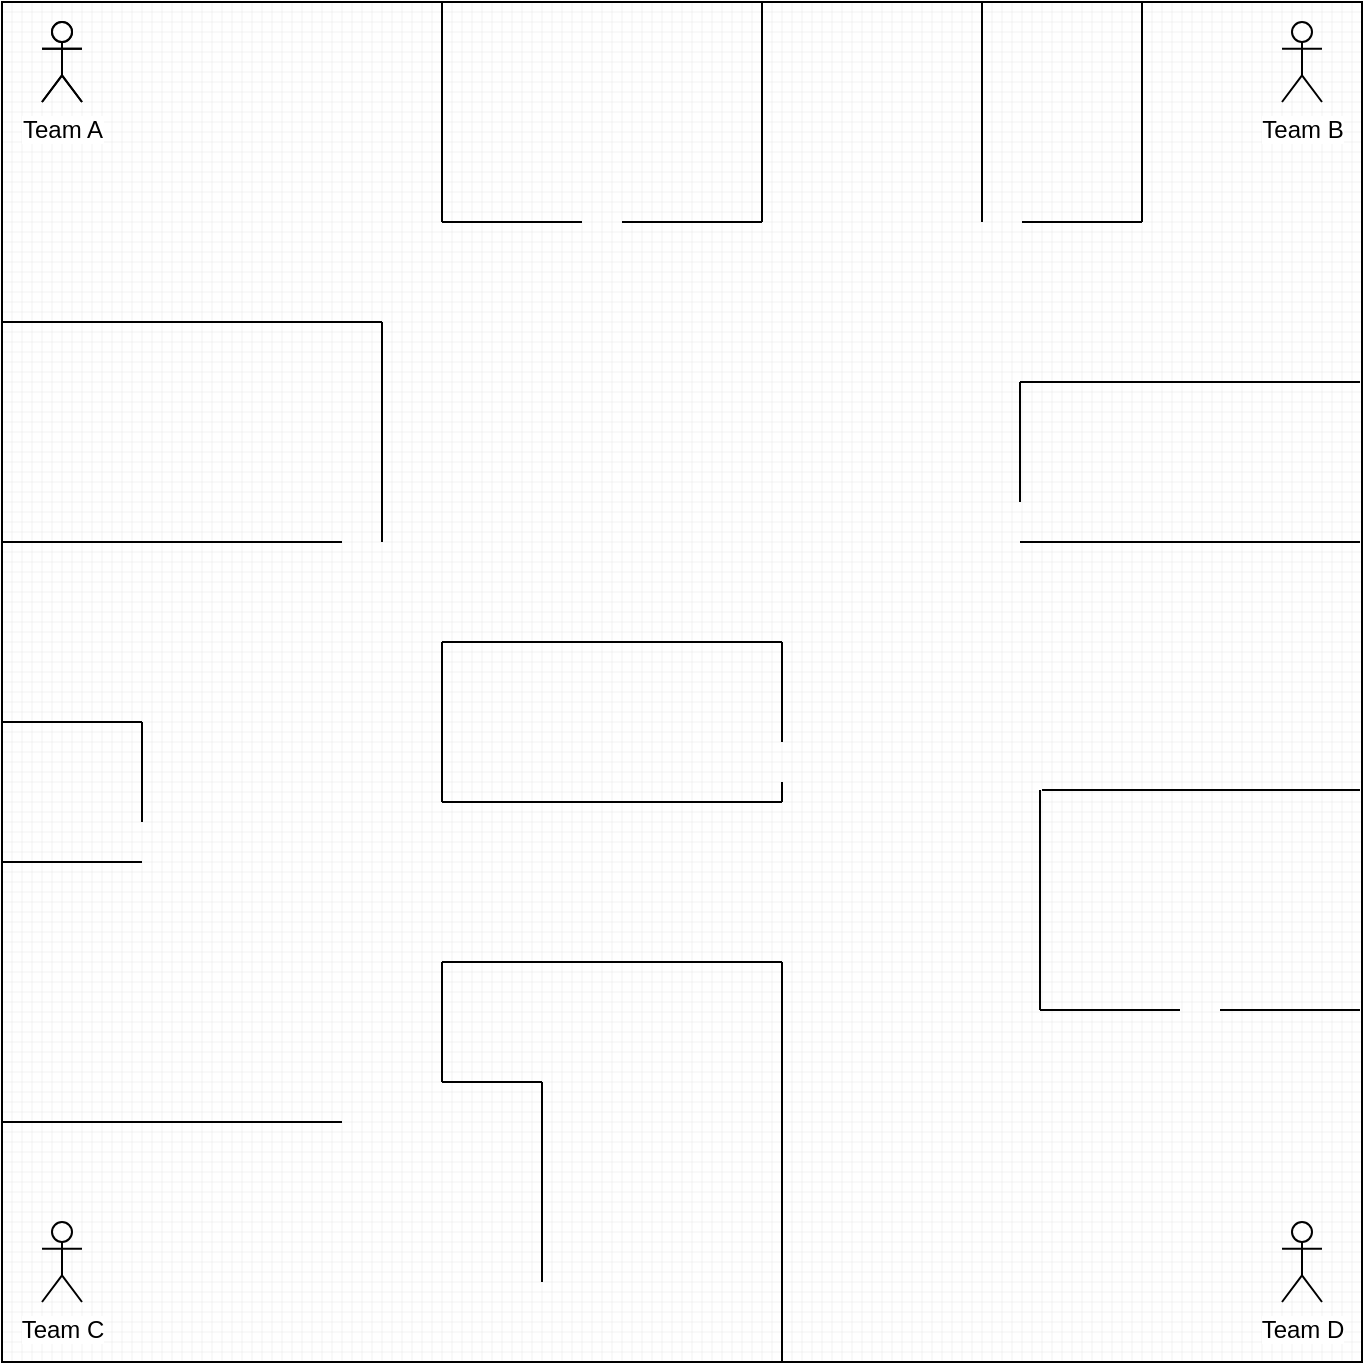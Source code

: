 <mxfile version="12.9.14" type="device" pages="3"><diagram id="Z7MxIpXolthr15LoIB0q" name="area"><mxGraphModel dx="1303" dy="647" grid="1" gridSize="10" guides="1" tooltips="1" connect="1" arrows="1" fold="1" page="1" pageScale="1" pageWidth="827" pageHeight="1169" math="0" shadow="0"><root><mxCell id="0"/><mxCell id="1" parent="0"/><mxCell id="dwUHfpy_0xwRy1scH7q_-1" value="" style="whiteSpace=wrap;html=1;aspect=fixed;" parent="1" vertex="1"><mxGeometry x="80" y="80" width="680" height="680" as="geometry"/></mxCell><mxCell id="dwUHfpy_0xwRy1scH7q_-62" value="" style="verticalLabelPosition=bottom;verticalAlign=top;html=1;shape=mxgraph.basic.patternFillRect;fillStyle=grid;step=5;fillStrokeWidth=0.2;fillStrokeColor=#dddddd;" parent="1" vertex="1"><mxGeometry x="80" y="80" width="680" height="680" as="geometry"/></mxCell><mxCell id="dwUHfpy_0xwRy1scH7q_-4" value="" style="endArrow=none;html=1;" parent="1" edge="1"><mxGeometry width="50" height="50" relative="1" as="geometry"><mxPoint x="80" y="240" as="sourcePoint"/><mxPoint x="270" y="240" as="targetPoint"/></mxGeometry></mxCell><mxCell id="dwUHfpy_0xwRy1scH7q_-8" value="" style="endArrow=none;html=1;" parent="1" edge="1"><mxGeometry width="50" height="50" relative="1" as="geometry"><mxPoint x="270" y="240" as="sourcePoint"/><mxPoint x="270" y="350" as="targetPoint"/></mxGeometry></mxCell><mxCell id="dwUHfpy_0xwRy1scH7q_-14" value="" style="endArrow=none;html=1;" parent="1" edge="1"><mxGeometry width="50" height="50" relative="1" as="geometry"><mxPoint x="80" y="350" as="sourcePoint"/><mxPoint x="250" y="350" as="targetPoint"/></mxGeometry></mxCell><mxCell id="dwUHfpy_0xwRy1scH7q_-15" value="Team A" style="shape=umlActor;verticalLabelPosition=bottom;labelBackgroundColor=#ffffff;verticalAlign=top;html=1;outlineConnect=0;" parent="1" vertex="1"><mxGeometry x="100" y="90" width="20" height="40" as="geometry"/></mxCell><mxCell id="dwUHfpy_0xwRy1scH7q_-18" value="Team A" style="shape=umlActor;verticalLabelPosition=bottom;labelBackgroundColor=#ffffff;verticalAlign=top;html=1;outlineConnect=0;" parent="1" vertex="1"><mxGeometry x="100" y="90" width="20" height="40" as="geometry"/></mxCell><mxCell id="dwUHfpy_0xwRy1scH7q_-19" value="Team B" style="shape=umlActor;verticalLabelPosition=bottom;labelBackgroundColor=#ffffff;verticalAlign=top;html=1;outlineConnect=0;" parent="1" vertex="1"><mxGeometry x="720" y="90" width="20" height="40" as="geometry"/></mxCell><mxCell id="dwUHfpy_0xwRy1scH7q_-20" value="Team C" style="shape=umlActor;verticalLabelPosition=bottom;labelBackgroundColor=#ffffff;verticalAlign=top;html=1;outlineConnect=0;" parent="1" vertex="1"><mxGeometry x="100" y="690" width="20" height="40" as="geometry"/></mxCell><mxCell id="dwUHfpy_0xwRy1scH7q_-21" value="Team D" style="shape=umlActor;verticalLabelPosition=bottom;labelBackgroundColor=#ffffff;verticalAlign=top;html=1;outlineConnect=0;" parent="1" vertex="1"><mxGeometry x="720" y="690" width="20" height="40" as="geometry"/></mxCell><mxCell id="dwUHfpy_0xwRy1scH7q_-23" value="" style="endArrow=none;html=1;" parent="1" edge="1"><mxGeometry width="50" height="50" relative="1" as="geometry"><mxPoint x="300" y="400" as="sourcePoint"/><mxPoint x="470" y="400" as="targetPoint"/></mxGeometry></mxCell><mxCell id="dwUHfpy_0xwRy1scH7q_-24" value="" style="endArrow=none;html=1;" parent="1" edge="1"><mxGeometry width="50" height="50" relative="1" as="geometry"><mxPoint x="300" y="480" as="sourcePoint"/><mxPoint x="470" y="480" as="targetPoint"/></mxGeometry></mxCell><mxCell id="dwUHfpy_0xwRy1scH7q_-26" value="" style="endArrow=none;html=1;" parent="1" edge="1"><mxGeometry width="50" height="50" relative="1" as="geometry"><mxPoint x="470" y="400" as="sourcePoint"/><mxPoint x="470" y="450" as="targetPoint"/></mxGeometry></mxCell><mxCell id="dwUHfpy_0xwRy1scH7q_-28" value="" style="endArrow=none;html=1;" parent="1" edge="1"><mxGeometry width="50" height="50" relative="1" as="geometry"><mxPoint x="470" y="470" as="sourcePoint"/><mxPoint x="470" y="480" as="targetPoint"/></mxGeometry></mxCell><mxCell id="dwUHfpy_0xwRy1scH7q_-30" value="" style="endArrow=none;html=1;" parent="1" edge="1"><mxGeometry width="50" height="50" relative="1" as="geometry"><mxPoint x="300" y="400" as="sourcePoint"/><mxPoint x="300" y="480" as="targetPoint"/></mxGeometry></mxCell><mxCell id="dwUHfpy_0xwRy1scH7q_-32" value="" style="endArrow=none;html=1;" parent="1" edge="1"><mxGeometry width="50" height="50" relative="1" as="geometry"><mxPoint x="80" y="640" as="sourcePoint"/><mxPoint x="250" y="640" as="targetPoint"/></mxGeometry></mxCell><mxCell id="dwUHfpy_0xwRy1scH7q_-34" value="" style="endArrow=none;html=1;" parent="1" edge="1"><mxGeometry width="50" height="50" relative="1" as="geometry"><mxPoint x="300" y="80" as="sourcePoint"/><mxPoint x="300" y="190" as="targetPoint"/></mxGeometry></mxCell><mxCell id="dwUHfpy_0xwRy1scH7q_-36" value="" style="endArrow=none;html=1;" parent="1" edge="1"><mxGeometry width="50" height="50" relative="1" as="geometry"><mxPoint x="460" y="80" as="sourcePoint"/><mxPoint x="460" y="190" as="targetPoint"/></mxGeometry></mxCell><mxCell id="dwUHfpy_0xwRy1scH7q_-38" value="" style="endArrow=none;html=1;" parent="1" edge="1"><mxGeometry width="50" height="50" relative="1" as="geometry"><mxPoint x="300" y="190" as="sourcePoint"/><mxPoint x="370" y="190" as="targetPoint"/></mxGeometry></mxCell><mxCell id="dwUHfpy_0xwRy1scH7q_-40" value="" style="endArrow=none;html=1;" parent="1" edge="1"><mxGeometry width="50" height="50" relative="1" as="geometry"><mxPoint x="390" y="190" as="sourcePoint"/><mxPoint x="460" y="190" as="targetPoint"/></mxGeometry></mxCell><mxCell id="dwUHfpy_0xwRy1scH7q_-42" value="" style="endArrow=none;html=1;" parent="1" edge="1"><mxGeometry width="50" height="50" relative="1" as="geometry"><mxPoint x="650" y="80" as="sourcePoint"/><mxPoint x="650" y="190" as="targetPoint"/></mxGeometry></mxCell><mxCell id="dwUHfpy_0xwRy1scH7q_-43" value="" style="endArrow=none;html=1;" parent="1" edge="1"><mxGeometry width="50" height="50" relative="1" as="geometry"><mxPoint x="570" y="80" as="sourcePoint"/><mxPoint x="570" y="190" as="targetPoint"/></mxGeometry></mxCell><mxCell id="dwUHfpy_0xwRy1scH7q_-44" value="" style="endArrow=none;html=1;" parent="1" edge="1"><mxGeometry width="50" height="50" relative="1" as="geometry"><mxPoint x="590" y="190" as="sourcePoint"/><mxPoint x="650" y="190" as="targetPoint"/></mxGeometry></mxCell><mxCell id="dwUHfpy_0xwRy1scH7q_-45" value="" style="endArrow=none;html=1;" parent="1" edge="1"><mxGeometry width="50" height="50" relative="1" as="geometry"><mxPoint x="589" y="270" as="sourcePoint"/><mxPoint x="759" y="270" as="targetPoint"/></mxGeometry></mxCell><mxCell id="dwUHfpy_0xwRy1scH7q_-46" value="" style="endArrow=none;html=1;" parent="1" edge="1"><mxGeometry width="50" height="50" relative="1" as="geometry"><mxPoint x="589" y="350" as="sourcePoint"/><mxPoint x="759" y="350" as="targetPoint"/></mxGeometry></mxCell><mxCell id="dwUHfpy_0xwRy1scH7q_-48" value="" style="endArrow=none;html=1;" parent="1" edge="1"><mxGeometry width="50" height="50" relative="1" as="geometry"><mxPoint x="589" y="270" as="sourcePoint"/><mxPoint x="589" y="330" as="targetPoint"/></mxGeometry></mxCell><mxCell id="dwUHfpy_0xwRy1scH7q_-49" value="" style="endArrow=none;html=1;" parent="1" edge="1"><mxGeometry width="50" height="50" relative="1" as="geometry"><mxPoint x="599" y="474" as="sourcePoint"/><mxPoint x="599" y="584" as="targetPoint"/></mxGeometry></mxCell><mxCell id="dwUHfpy_0xwRy1scH7q_-50" value="" style="endArrow=none;html=1;" parent="1" edge="1"><mxGeometry width="50" height="50" relative="1" as="geometry"><mxPoint x="759" y="474" as="sourcePoint"/><mxPoint x="600" y="474" as="targetPoint"/></mxGeometry></mxCell><mxCell id="dwUHfpy_0xwRy1scH7q_-51" value="" style="endArrow=none;html=1;" parent="1" edge="1"><mxGeometry width="50" height="50" relative="1" as="geometry"><mxPoint x="599" y="584" as="sourcePoint"/><mxPoint x="669" y="584" as="targetPoint"/></mxGeometry></mxCell><mxCell id="dwUHfpy_0xwRy1scH7q_-52" value="" style="endArrow=none;html=1;" parent="1" edge="1"><mxGeometry width="50" height="50" relative="1" as="geometry"><mxPoint x="689" y="584" as="sourcePoint"/><mxPoint x="759" y="584" as="targetPoint"/></mxGeometry></mxCell><mxCell id="dwUHfpy_0xwRy1scH7q_-53" value="" style="endArrow=none;html=1;" parent="1" edge="1"><mxGeometry width="50" height="50" relative="1" as="geometry"><mxPoint x="300" y="560" as="sourcePoint"/><mxPoint x="470" y="560" as="targetPoint"/></mxGeometry></mxCell><mxCell id="dwUHfpy_0xwRy1scH7q_-55" value="" style="endArrow=none;html=1;" parent="1" edge="1"><mxGeometry width="50" height="50" relative="1" as="geometry"><mxPoint x="300" y="560" as="sourcePoint"/><mxPoint x="300" y="620" as="targetPoint"/></mxGeometry></mxCell><mxCell id="dwUHfpy_0xwRy1scH7q_-56" value="" style="endArrow=none;html=1;" parent="1" edge="1"><mxGeometry width="50" height="50" relative="1" as="geometry"><mxPoint x="470" y="760" as="sourcePoint"/><mxPoint x="470" y="560" as="targetPoint"/></mxGeometry></mxCell><mxCell id="dwUHfpy_0xwRy1scH7q_-57" value="" style="endArrow=none;html=1;" parent="1" edge="1"><mxGeometry width="50" height="50" relative="1" as="geometry"><mxPoint x="300" y="620" as="sourcePoint"/><mxPoint x="350" y="620" as="targetPoint"/></mxGeometry></mxCell><mxCell id="dwUHfpy_0xwRy1scH7q_-58" value="" style="endArrow=none;html=1;" parent="1" edge="1"><mxGeometry width="50" height="50" relative="1" as="geometry"><mxPoint x="350" y="720" as="sourcePoint"/><mxPoint x="350" y="620" as="targetPoint"/></mxGeometry></mxCell><mxCell id="dwUHfpy_0xwRy1scH7q_-59" value="" style="endArrow=none;html=1;" parent="1" edge="1"><mxGeometry width="50" height="50" relative="1" as="geometry"><mxPoint x="80" y="510" as="sourcePoint"/><mxPoint x="150" y="510" as="targetPoint"/></mxGeometry></mxCell><mxCell id="dwUHfpy_0xwRy1scH7q_-60" value="" style="endArrow=none;html=1;" parent="1" edge="1"><mxGeometry width="50" height="50" relative="1" as="geometry"><mxPoint x="80" y="440" as="sourcePoint"/><mxPoint x="150" y="440" as="targetPoint"/></mxGeometry></mxCell><mxCell id="dwUHfpy_0xwRy1scH7q_-61" value="" style="endArrow=none;html=1;" parent="1" edge="1"><mxGeometry width="50" height="50" relative="1" as="geometry"><mxPoint x="150" y="440" as="sourcePoint"/><mxPoint x="150" y="490" as="targetPoint"/></mxGeometry></mxCell></root></mxGraphModel></diagram><diagram id="GC6mG3pYOhBVLSNa0QiI" name="component"><mxGraphModel dx="782" dy="388" grid="1" gridSize="10" guides="1" tooltips="1" connect="1" arrows="1" fold="1" page="1" pageScale="1" pageWidth="827" pageHeight="1169" math="0" shadow="0"><root><mxCell id="vuNXfHiwE-Ml-tLn5Dc2-0"/><mxCell id="vuNXfHiwE-Ml-tLn5Dc2-1" parent="vuNXfHiwE-Ml-tLn5Dc2-0"/><mxCell id="uJUspUfNiObIh96fcooF-1" value="«agent»&lt;br&gt;&lt;b&gt;player&lt;/b&gt;" style="html=1;dropTarget=0;" vertex="1" parent="vuNXfHiwE-Ml-tLn5Dc2-1"><mxGeometry x="280" y="130" width="180" height="90" as="geometry"/></mxCell><mxCell id="uJUspUfNiObIh96fcooF-2" value="" style="shape=component;jettyWidth=8;jettyHeight=4;" vertex="1" parent="uJUspUfNiObIh96fcooF-1"><mxGeometry x="1" width="20" height="20" relative="1" as="geometry"><mxPoint x="-27" y="7" as="offset"/></mxGeometry></mxCell><mxCell id="uJUspUfNiObIh96fcooF-3" value="" style="rounded=0;orthogonalLoop=1;jettySize=auto;html=1;endArrow=halfCircle;endFill=0;entryX=0.5;entryY=0.5;entryDx=0;entryDy=0;endSize=6;strokeWidth=1;" edge="1" parent="vuNXfHiwE-Ml-tLn5Dc2-1"><mxGeometry relative="1" as="geometry"><mxPoint x="280" y="160" as="sourcePoint"/><mxPoint x="260" y="160" as="targetPoint"/></mxGeometry></mxCell><mxCell id="uJUspUfNiObIh96fcooF-4" value="EnvInteraction" style="text;html=1;strokeColor=none;fillColor=none;align=center;verticalAlign=middle;whiteSpace=wrap;rounded=0;" vertex="1" parent="vuNXfHiwE-Ml-tLn5Dc2-1"><mxGeometry x="180" y="130" width="100" height="20" as="geometry"/></mxCell><mxCell id="uJUspUfNiObIh96fcooF-5" value="" style="whiteSpace=wrap;html=1;" vertex="1" parent="vuNXfHiwE-Ml-tLn5Dc2-1"><mxGeometry x="277" y="158" width="5" height="5" as="geometry"/></mxCell><mxCell id="uJUspUfNiObIh96fcooF-16" value="«framework»&lt;br&gt;&lt;b&gt;arena&lt;/b&gt;" style="html=1;dropTarget=0;" vertex="1" parent="vuNXfHiwE-Ml-tLn5Dc2-1"><mxGeometry x="280" y="250" width="180" height="90" as="geometry"/></mxCell><mxCell id="uJUspUfNiObIh96fcooF-17" value="" style="shape=component;jettyWidth=8;jettyHeight=4;" vertex="1" parent="uJUspUfNiObIh96fcooF-16"><mxGeometry x="1" width="20" height="20" relative="1" as="geometry"><mxPoint x="-27" y="7" as="offset"/></mxGeometry></mxCell><mxCell id="uJUspUfNiObIh96fcooF-24" value="" style="rounded=0;orthogonalLoop=1;jettySize=auto;html=1;endArrow=none;endFill=0;" edge="1" parent="vuNXfHiwE-Ml-tLn5Dc2-1"><mxGeometry relative="1" as="geometry"><mxPoint x="462" y="325" as="sourcePoint"/><mxPoint x="462" y="325" as="targetPoint"/></mxGeometry></mxCell><mxCell id="uJUspUfNiObIh96fcooF-26" value="" style="rounded=0;orthogonalLoop=1;jettySize=auto;html=1;endArrow=none;endFill=0;" edge="1" parent="vuNXfHiwE-Ml-tLn5Dc2-1" target="uJUspUfNiObIh96fcooF-27"><mxGeometry relative="1" as="geometry"><mxPoint x="462" y="285" as="sourcePoint"/></mxGeometry></mxCell><mxCell id="uJUspUfNiObIh96fcooF-27" value="" style="ellipse;whiteSpace=wrap;html=1;fontFamily=Helvetica;fontSize=12;fontColor=#000000;align=center;strokeColor=#000000;fillColor=#ffffff;points=[];aspect=fixed;resizable=0;" vertex="1" parent="vuNXfHiwE-Ml-tLn5Dc2-1"><mxGeometry x="475" y="280" width="10" height="10" as="geometry"/></mxCell><mxCell id="uJUspUfNiObIh96fcooF-28" value="" style="whiteSpace=wrap;html=1;" vertex="1" parent="vuNXfHiwE-Ml-tLn5Dc2-1"><mxGeometry x="457" y="282.5" width="5" height="5" as="geometry"/></mxCell><mxCell id="uJUspUfNiObIh96fcooF-29" value="EnvInteraction" style="text;html=1;strokeColor=none;fillColor=none;align=center;verticalAlign=middle;whiteSpace=wrap;rounded=0;" vertex="1" parent="vuNXfHiwE-Ml-tLn5Dc2-1"><mxGeometry x="462" y="260" width="98" height="20" as="geometry"/></mxCell></root></mxGraphModel></diagram><diagram id="F8zRM8F4uQhGKMmpdEEj" name="class"><mxGraphModel dx="652" dy="323" grid="1" gridSize="10" guides="1" tooltips="1" connect="1" arrows="1" fold="1" page="1" pageScale="1" pageWidth="827" pageHeight="1169" math="0" shadow="0"><root><mxCell id="1PHPx8_Cz_C0BF8RZ3vr-0"/><mxCell id="1PHPx8_Cz_C0BF8RZ3vr-1" parent="1PHPx8_Cz_C0BF8RZ3vr-0"/><mxCell id="1PHPx8_Cz_C0BF8RZ3vr-2" value="agent" style="swimlane;fontStyle=1;align=center;verticalAlign=top;childLayout=stackLayout;horizontal=1;startSize=26;horizontalStack=0;resizeParent=1;resizeParentMax=0;resizeLast=0;collapsible=1;marginBottom=0;" vertex="1" parent="1PHPx8_Cz_C0BF8RZ3vr-1"><mxGeometry x="310" y="40" width="300" height="228" as="geometry"/></mxCell><mxCell id="1PHPx8_Cz_C0BF8RZ3vr-3" value="+ stance: int&#10;+ energy: int&#10;+ active: bool&#10;+ was_tagged: bool&#10;+ tagged: bool&#10;+ enemy_list: Array&#10;" style="text;strokeColor=none;fillColor=none;align=left;verticalAlign=top;spacingLeft=4;spacingRight=4;overflow=hidden;rotatable=0;points=[[0,0.5],[1,0.5]];portConstraint=eastwest;" vertex="1" parent="1PHPx8_Cz_C0BF8RZ3vr-2"><mxGeometry y="26" width="300" height="94" as="geometry"/></mxCell><mxCell id="1PHPx8_Cz_C0BF8RZ3vr-4" value="" style="line;strokeWidth=1;fillColor=none;align=left;verticalAlign=middle;spacingTop=-1;spacingLeft=3;spacingRight=3;rotatable=0;labelPosition=right;points=[];portConstraint=eastwest;" vertex="1" parent="1PHPx8_Cz_C0BF8RZ3vr-2"><mxGeometry y="120" width="300" height="8" as="geometry"/></mxCell><mxCell id="1PHPx8_Cz_C0BF8RZ3vr-5" value="+ explore(): Array&#10;+ change_stance(int): &#10;+ move(int, int): &#10;+ shoot(int, int): bool" style="text;strokeColor=none;fillColor=none;align=left;verticalAlign=top;spacingLeft=4;spacingRight=4;overflow=hidden;rotatable=0;points=[[0,0.5],[1,0.5]];portConstraint=eastwest;" vertex="1" parent="1PHPx8_Cz_C0BF8RZ3vr-2"><mxGeometry y="128" width="300" height="100" as="geometry"/></mxCell></root></mxGraphModel></diagram></mxfile>